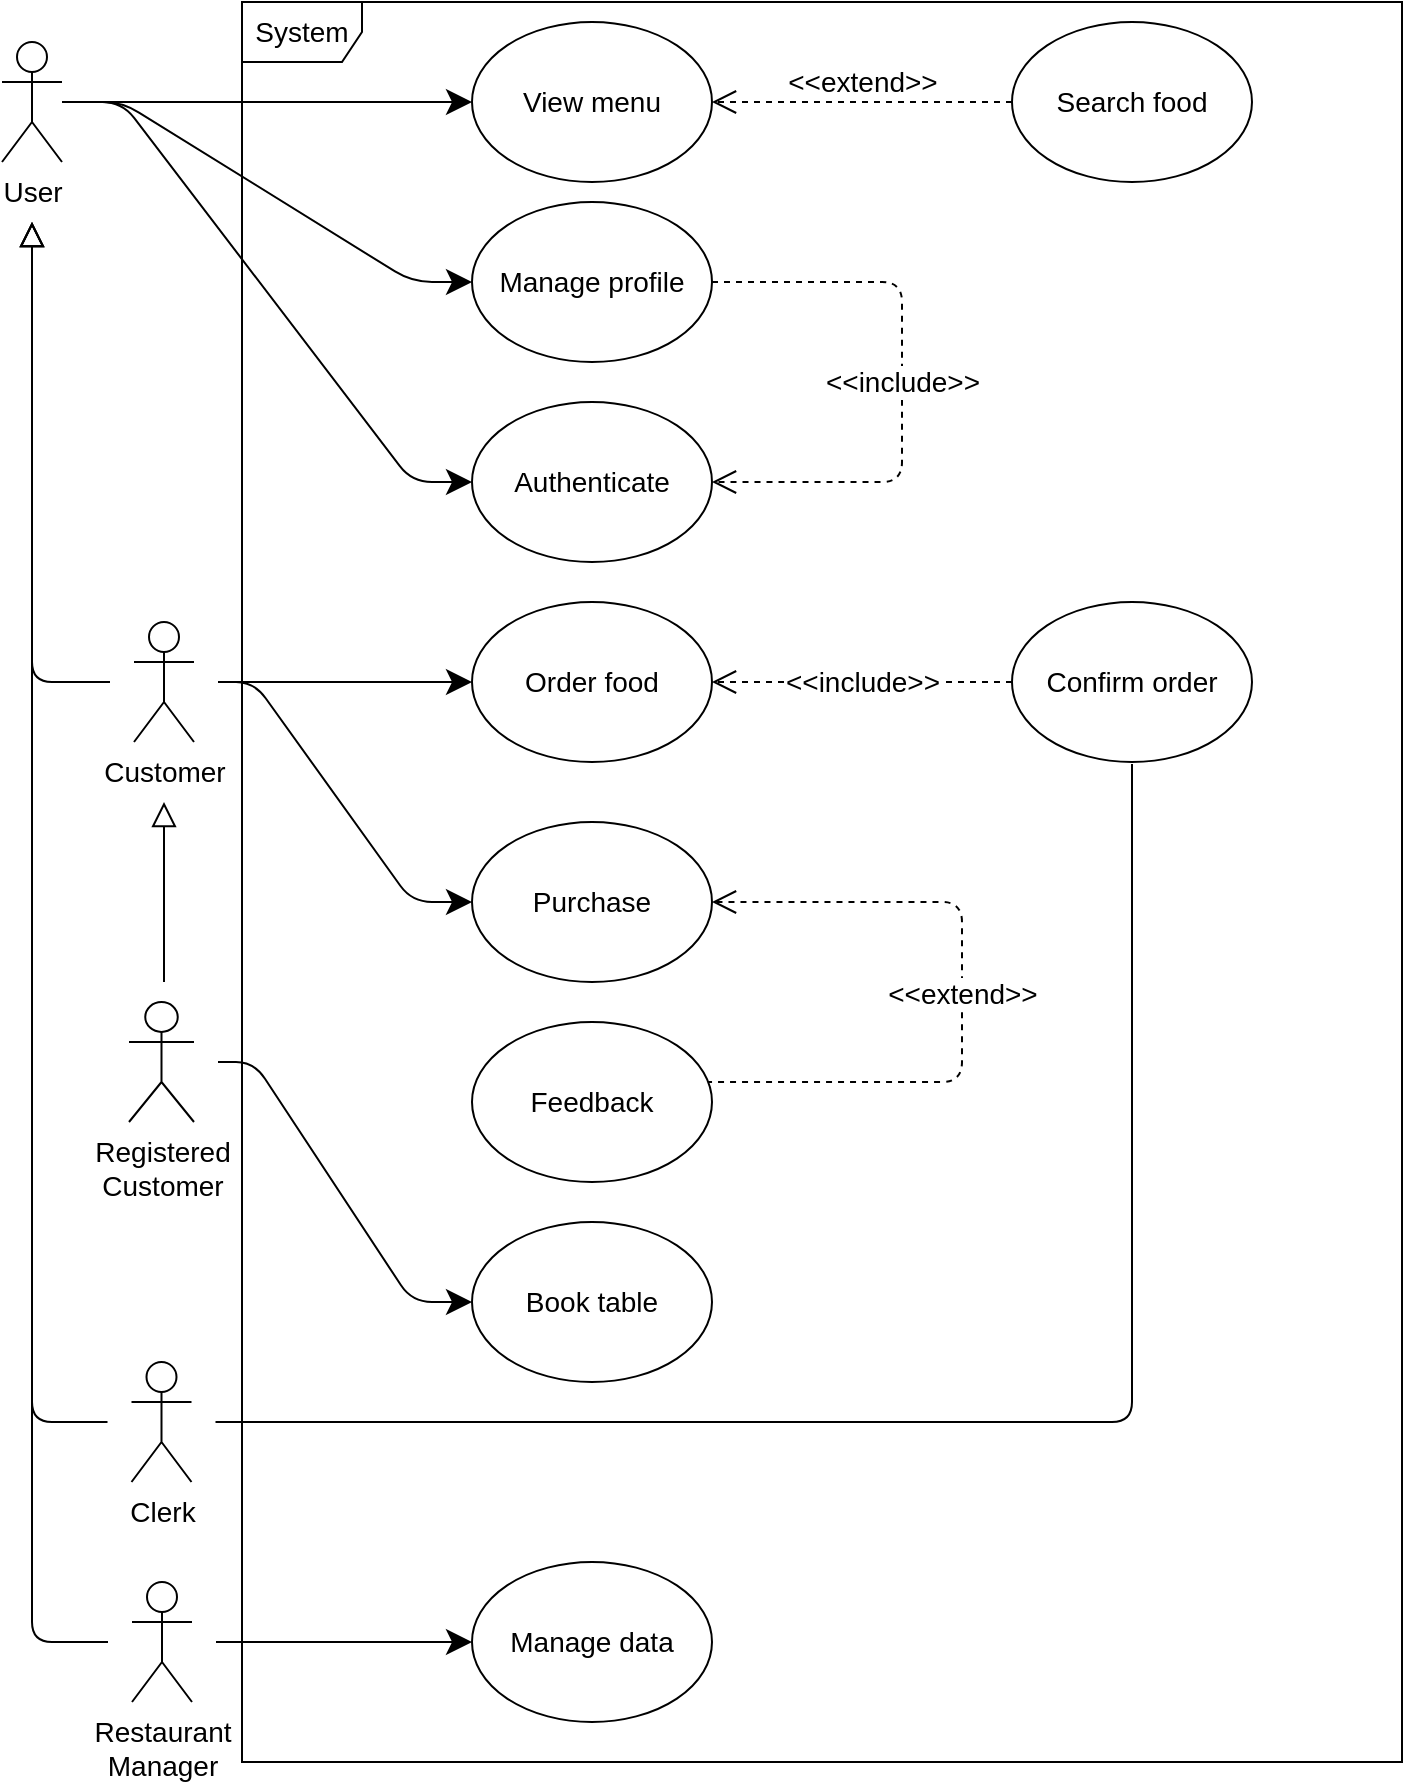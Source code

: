 <mxfile>
    <diagram id="F4elgVZbu_pHF8BznkAH" name="Page-1">
        <mxGraphModel dx="1200" dy="2034" grid="1" gridSize="10" guides="1" tooltips="1" connect="1" arrows="1" fold="1" page="1" pageScale="1" pageWidth="850" pageHeight="1100" math="0" shadow="0">
            <root>
                <mxCell id="0"/>
                <mxCell id="1" parent="0"/>
                <mxCell id="78" value="System" style="shape=umlFrame;whiteSpace=wrap;html=1;sketch=0;fontSize=14;width=60;height=30;" parent="1" vertex="1">
                    <mxGeometry x="150" y="-1020" width="580" height="880" as="geometry"/>
                </mxCell>
                <mxCell id="6" value="View menu" style="ellipse;whiteSpace=wrap;html=1;fontSize=14;" parent="1" vertex="1">
                    <mxGeometry x="265" y="-1010" width="120" height="80" as="geometry"/>
                </mxCell>
                <mxCell id="53" value="&amp;lt;&amp;lt;extend&amp;gt;&amp;gt;" style="edgeStyle=entityRelationEdgeStyle;sketch=0;orthogonalLoop=1;jettySize=auto;html=1;fontSize=14;endArrow=open;endFill=0;endSize=10;dashed=1;" parent="1" source="8" target="6" edge="1">
                    <mxGeometry y="-10" relative="1" as="geometry">
                        <mxPoint as="offset"/>
                    </mxGeometry>
                </mxCell>
                <mxCell id="8" value="Search food" style="ellipse;whiteSpace=wrap;html=1;fontSize=14;" parent="1" vertex="1">
                    <mxGeometry x="535" y="-1010" width="120" height="80" as="geometry"/>
                </mxCell>
                <mxCell id="51" style="edgeStyle=entityRelationEdgeStyle;sketch=0;orthogonalLoop=1;jettySize=auto;html=1;fontSize=14;endSize=10;sourcePerimeterSpacing=12;endArrow=classic;endFill=1;" parent="1" source="48" target="50" edge="1">
                    <mxGeometry relative="1" as="geometry"/>
                </mxCell>
                <mxCell id="52" style="edgeStyle=entityRelationEdgeStyle;sketch=0;orthogonalLoop=1;jettySize=auto;html=1;fontSize=14;endSize=10;sourcePerimeterSpacing=12;endArrow=classic;endFill=1;" parent="1" source="48" target="6" edge="1">
                    <mxGeometry relative="1" as="geometry"/>
                </mxCell>
                <mxCell id="95" style="edgeStyle=entityRelationEdgeStyle;orthogonalLoop=1;jettySize=auto;html=1;endSize=10;" edge="1" parent="1" source="48" target="91">
                    <mxGeometry relative="1" as="geometry"/>
                </mxCell>
                <mxCell id="48" value="User" style="shape=umlActor;verticalLabelPosition=bottom;verticalAlign=top;html=1;sketch=0;fontSize=14;" parent="1" vertex="1">
                    <mxGeometry x="30" y="-1000" width="30" height="60" as="geometry"/>
                </mxCell>
                <mxCell id="96" value="&amp;lt;&amp;lt;include&amp;gt;&amp;gt;" style="orthogonalLoop=1;jettySize=auto;html=1;endSize=10;endArrow=open;endFill=0;fontSize=14;dashed=1;edgeStyle=elbowEdgeStyle;" edge="1" parent="1" source="50" target="91">
                    <mxGeometry relative="1" as="geometry">
                        <Array as="points">
                            <mxPoint x="480" y="-830"/>
                        </Array>
                    </mxGeometry>
                </mxCell>
                <mxCell id="50" value="Manage profile" style="ellipse;whiteSpace=wrap;html=1;fontSize=14;" parent="1" vertex="1">
                    <mxGeometry x="265" y="-920" width="120" height="80" as="geometry"/>
                </mxCell>
                <mxCell id="54" value="Order food" style="ellipse;whiteSpace=wrap;html=1;fontSize=14;" parent="1" vertex="1">
                    <mxGeometry x="265" y="-720" width="120" height="80" as="geometry"/>
                </mxCell>
                <mxCell id="55" value="Book table" style="ellipse;whiteSpace=wrap;html=1;fontSize=14;" parent="1" vertex="1">
                    <mxGeometry x="265" y="-410" width="120" height="80" as="geometry"/>
                </mxCell>
                <mxCell id="57" value="Purchase" style="ellipse;whiteSpace=wrap;html=1;fontSize=14;" parent="1" vertex="1">
                    <mxGeometry x="265" y="-610" width="120" height="80" as="geometry"/>
                </mxCell>
                <mxCell id="58" value="Feedback" style="ellipse;whiteSpace=wrap;html=1;fontSize=14;" parent="1" vertex="1">
                    <mxGeometry x="265" y="-510" width="120" height="80" as="geometry"/>
                </mxCell>
                <mxCell id="79" value="&amp;lt;&amp;lt;include&amp;gt;&amp;gt;" style="edgeStyle=entityRelationEdgeStyle;sketch=0;orthogonalLoop=1;jettySize=auto;html=1;fontSize=14;endArrow=open;endFill=0;endSize=10;sourcePerimeterSpacing=0;targetPerimeterSpacing=0;dashed=1;" parent="1" source="59" target="54" edge="1">
                    <mxGeometry relative="1" as="geometry"/>
                </mxCell>
                <mxCell id="59" value="Confirm order" style="ellipse;whiteSpace=wrap;html=1;fontSize=14;" parent="1" vertex="1">
                    <mxGeometry x="535" y="-720" width="120" height="80" as="geometry"/>
                </mxCell>
                <mxCell id="60" value="Manage data" style="ellipse;whiteSpace=wrap;html=1;fontSize=14;" parent="1" vertex="1">
                    <mxGeometry x="265" y="-240" width="120" height="80" as="geometry"/>
                </mxCell>
                <mxCell id="62" style="edgeStyle=entityRelationEdgeStyle;sketch=0;orthogonalLoop=1;jettySize=auto;html=1;fontSize=14;endSize=10;sourcePerimeterSpacing=12;strokeWidth=1;endArrow=classic;endFill=1;" parent="1" source="61" target="54" edge="1">
                    <mxGeometry relative="1" as="geometry"/>
                </mxCell>
                <mxCell id="63" style="edgeStyle=entityRelationEdgeStyle;sketch=0;orthogonalLoop=1;jettySize=auto;html=1;fontSize=14;endSize=10;sourcePerimeterSpacing=12;endArrow=classic;endFill=1;" parent="1" source="86" target="55" edge="1">
                    <mxGeometry relative="1" as="geometry"/>
                </mxCell>
                <mxCell id="64" style="edgeStyle=entityRelationEdgeStyle;sketch=0;orthogonalLoop=1;jettySize=auto;html=1;fontSize=14;endSize=10;sourcePerimeterSpacing=12;endArrow=classic;endFill=1;" parent="1" source="61" target="57" edge="1">
                    <mxGeometry relative="1" as="geometry"/>
                </mxCell>
                <mxCell id="65" value="&amp;lt;&amp;lt;extend&amp;gt;&amp;gt;" style="edgeStyle=elbowEdgeStyle;sketch=0;orthogonalLoop=1;jettySize=auto;html=1;fontSize=14;endSize=6;startArrow=open;startFill=0;endArrow=none;endFill=0;startSize=10;dashed=1;sourcePerimeterSpacing=0;" parent="1" source="57" target="58" edge="1">
                    <mxGeometry relative="1" as="geometry">
                        <Array as="points">
                            <mxPoint x="510" y="-480"/>
                        </Array>
                    </mxGeometry>
                </mxCell>
                <mxCell id="68" style="edgeStyle=orthogonalEdgeStyle;sketch=0;orthogonalLoop=1;jettySize=auto;html=1;fontSize=14;endSize=10;targetPerimeterSpacing=30;sourcePerimeterSpacing=12;endArrow=block;endFill=0;" parent="1" source="61" target="48" edge="1">
                    <mxGeometry relative="1" as="geometry"/>
                </mxCell>
                <mxCell id="89" style="edgeStyle=orthogonalEdgeStyle;orthogonalLoop=1;jettySize=auto;html=1;startArrow=none;startFill=0;endArrow=block;endFill=0;startSize=10;sourcePerimeterSpacing=10;targetPerimeterSpacing=30;endSize=10;" parent="1" source="86" target="61" edge="1">
                    <mxGeometry relative="1" as="geometry">
                        <Array as="points">
                            <mxPoint x="111" y="-570"/>
                            <mxPoint x="111" y="-570"/>
                        </Array>
                    </mxGeometry>
                </mxCell>
                <mxCell id="61" value="Customer" style="shape=umlActor;verticalLabelPosition=bottom;verticalAlign=top;html=1;fontSize=14;" parent="1" vertex="1">
                    <mxGeometry x="96" y="-710" width="30" height="60" as="geometry"/>
                </mxCell>
                <mxCell id="67" style="edgeStyle=entityRelationEdgeStyle;sketch=0;orthogonalLoop=1;jettySize=auto;html=1;fontSize=14;endSize=10;sourcePerimeterSpacing=12;endArrow=classic;endFill=1;" parent="1" source="66" target="60" edge="1">
                    <mxGeometry relative="1" as="geometry"/>
                </mxCell>
                <mxCell id="70" style="edgeStyle=orthogonalEdgeStyle;sketch=0;orthogonalLoop=1;jettySize=auto;html=1;fontSize=14;endArrow=block;endFill=0;endSize=10;sourcePerimeterSpacing=12;targetPerimeterSpacing=30;" parent="1" source="66" target="48" edge="1">
                    <mxGeometry relative="1" as="geometry"/>
                </mxCell>
                <mxCell id="66" value="Restaurant&lt;br&gt;Manager" style="shape=umlActor;verticalLabelPosition=bottom;verticalAlign=top;html=1;sketch=0;fontSize=14;" parent="1" vertex="1">
                    <mxGeometry x="95" y="-230" width="30" height="60" as="geometry"/>
                </mxCell>
                <mxCell id="73" style="edgeStyle=orthogonalEdgeStyle;sketch=0;orthogonalLoop=1;jettySize=auto;html=1;fontSize=14;endArrow=none;endFill=0;endSize=10;sourcePerimeterSpacing=12;targetPerimeterSpacing=1;startArrow=none;startFill=0;startSize=10;" parent="1" source="72" target="59" edge="1">
                    <mxGeometry relative="1" as="geometry">
                        <Array as="points">
                            <mxPoint x="595" y="-310"/>
                        </Array>
                    </mxGeometry>
                </mxCell>
                <mxCell id="75" style="edgeStyle=orthogonalEdgeStyle;sketch=0;orthogonalLoop=1;jettySize=auto;html=1;fontSize=14;endArrow=block;endFill=0;endSize=10;sourcePerimeterSpacing=12;targetPerimeterSpacing=30;" parent="1" source="72" target="48" edge="1">
                    <mxGeometry relative="1" as="geometry">
                        <Array as="points">
                            <mxPoint x="45" y="-310"/>
                        </Array>
                    </mxGeometry>
                </mxCell>
                <mxCell id="72" value="Clerk&lt;br&gt;" style="shape=umlActor;verticalLabelPosition=bottom;verticalAlign=top;html=1;sketch=0;fontSize=14;" parent="1" vertex="1">
                    <mxGeometry x="94.75" y="-340" width="30" height="60" as="geometry"/>
                </mxCell>
                <mxCell id="86" value="Registered &lt;br&gt;Customer" style="shape=umlActor;verticalLabelPosition=bottom;verticalAlign=top;html=1;fontSize=14;" parent="1" vertex="1">
                    <mxGeometry x="93.5" y="-520" width="32.5" height="60" as="geometry"/>
                </mxCell>
                <mxCell id="91" value="Authenticate" style="ellipse;whiteSpace=wrap;html=1;fontSize=14;" vertex="1" parent="1">
                    <mxGeometry x="265" y="-820" width="120" height="80" as="geometry"/>
                </mxCell>
            </root>
        </mxGraphModel>
    </diagram>
</mxfile>